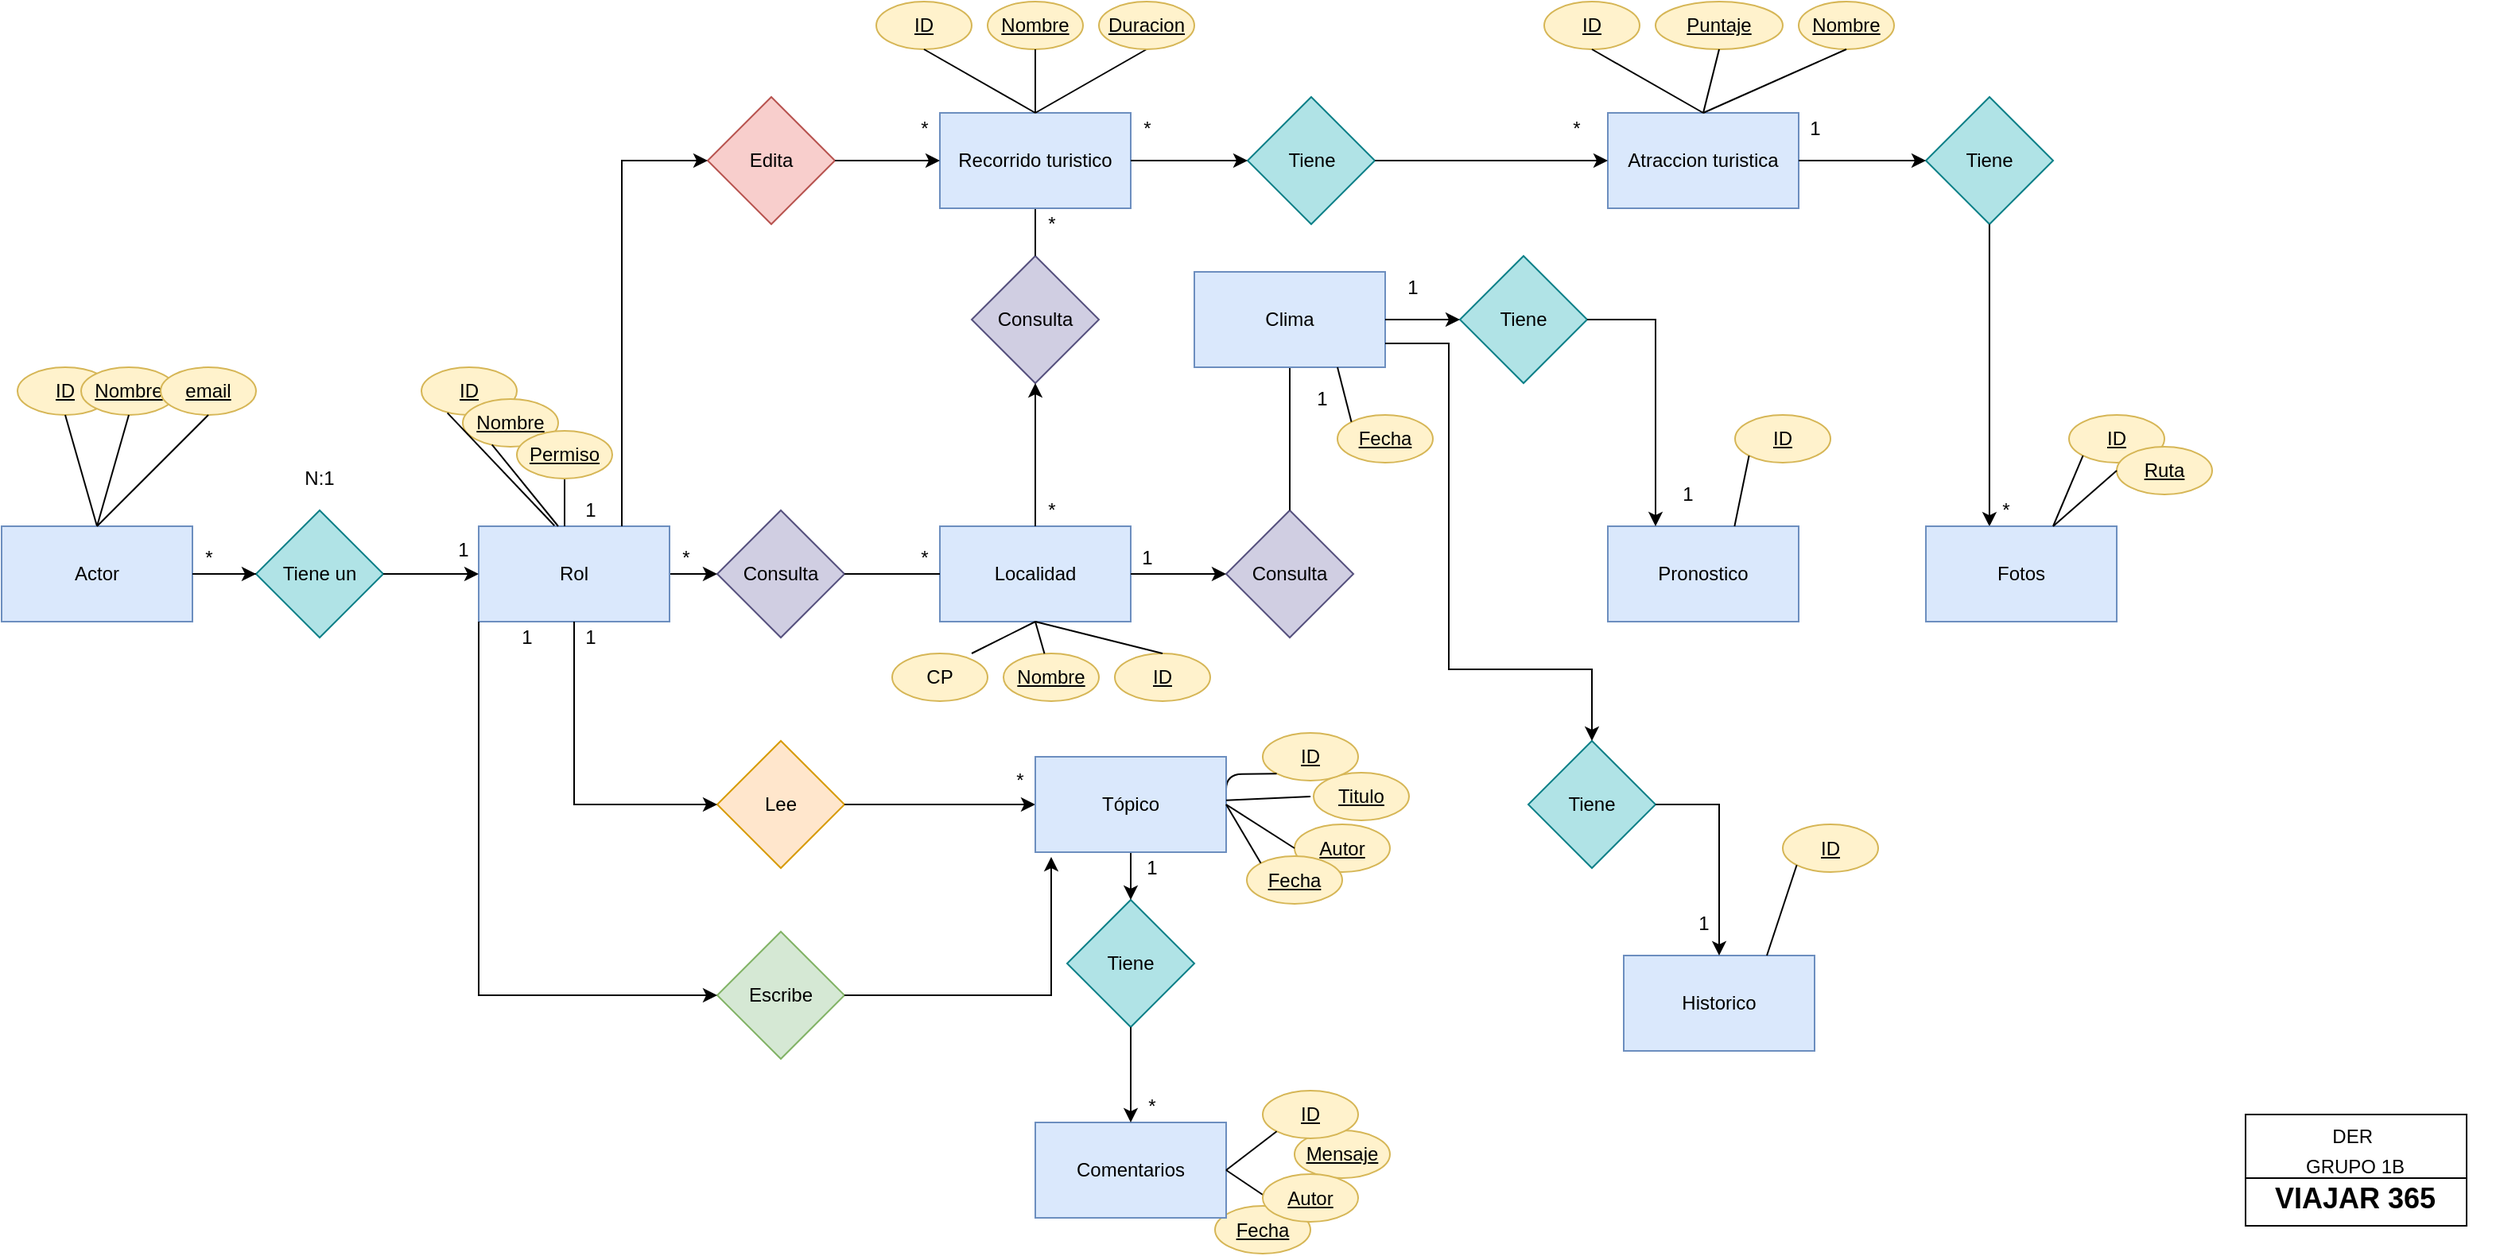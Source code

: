 <mxfile version="14.1.8" type="device"><diagram id="86EcQ5BP9vxSRsthsV8x" name="Page-1"><mxGraphModel dx="1662" dy="822" grid="1" gridSize="10" guides="1" tooltips="1" connect="1" arrows="1" fold="1" page="1" pageScale="1" pageWidth="827" pageHeight="1169" math="0" shadow="0"><root><mxCell id="0"/><mxCell id="1" parent="0"/><mxCell id="mu56oPrA9GOBE_GaLdoB-29" value="CP" style="ellipse;whiteSpace=wrap;html=1;fillColor=#fff2cc;strokeColor=#d6b656;" parent="1" vertex="1"><mxGeometry x="590" y="470" width="60" height="30" as="geometry"/></mxCell><mxCell id="CW9kjy_8tyR05ECF4ScM-4" value="Localidad" style="rounded=0;whiteSpace=wrap;html=1;fillColor=#dae8fc;strokeColor=#6c8ebf;" parent="1" vertex="1"><mxGeometry x="620" y="390" width="120" height="60" as="geometry"/></mxCell><mxCell id="3Yz3_kqwqckPV9ul7JrI-4" value="Consulta" style="rhombus;whiteSpace=wrap;html=1;fillColor=#d0cee2;strokeColor=#56517e;" parent="1" vertex="1"><mxGeometry x="480" y="380" width="80" height="80" as="geometry"/></mxCell><mxCell id="3Yz3_kqwqckPV9ul7JrI-11" value="Consulta" style="rhombus;whiteSpace=wrap;html=1;fillColor=#d0cee2;strokeColor=#56517e;" parent="1" vertex="1"><mxGeometry x="640" y="220" width="80" height="80" as="geometry"/></mxCell><mxCell id="3Yz3_kqwqckPV9ul7JrI-62" style="edgeStyle=orthogonalEdgeStyle;rounded=0;orthogonalLoop=1;jettySize=auto;html=1;exitX=0.5;exitY=0;exitDx=0;exitDy=0;entryX=0.5;entryY=1;entryDx=0;entryDy=0;" parent="1" source="CW9kjy_8tyR05ECF4ScM-4" target="3Yz3_kqwqckPV9ul7JrI-11" edge="1"><mxGeometry x="30" y="120" as="geometry"/></mxCell><mxCell id="3Yz3_kqwqckPV9ul7JrI-12" value="Consulta" style="rhombus;whiteSpace=wrap;html=1;fillColor=#d0cee2;strokeColor=#56517e;" parent="1" vertex="1"><mxGeometry x="800" y="380" width="80" height="80" as="geometry"/></mxCell><mxCell id="3Yz3_kqwqckPV9ul7JrI-18" value="" style="endArrow=none;html=1;entryX=0.5;entryY=1;entryDx=0;entryDy=0;exitX=0.5;exitY=0;exitDx=0;exitDy=0;" parent="1" source="3Yz3_kqwqckPV9ul7JrI-11" target="Ur3DEaM6I8VgG-aV_CgL-1" edge="1"><mxGeometry x="30" y="120" width="50" height="50" as="geometry"><mxPoint x="550" y="250" as="sourcePoint"/><mxPoint x="600" y="200" as="targetPoint"/></mxGeometry></mxCell><mxCell id="3Yz3_kqwqckPV9ul7JrI-19" value="" style="endArrow=none;html=1;entryX=0.5;entryY=1;entryDx=0;entryDy=0;exitX=0.5;exitY=0;exitDx=0;exitDy=0;" parent="1" source="3Yz3_kqwqckPV9ul7JrI-12" target="CW9kjy_8tyR05ECF4ScM-2" edge="1"><mxGeometry x="30" y="120" width="50" height="50" as="geometry"><mxPoint x="790" y="270" as="sourcePoint"/><mxPoint x="840" y="220" as="targetPoint"/></mxGeometry></mxCell><mxCell id="3Yz3_kqwqckPV9ul7JrI-61" style="edgeStyle=orthogonalEdgeStyle;rounded=0;orthogonalLoop=1;jettySize=auto;html=1;exitX=1;exitY=0.5;exitDx=0;exitDy=0;entryX=0;entryY=0.5;entryDx=0;entryDy=0;" parent="1" source="CW9kjy_8tyR05ECF4ScM-4" target="3Yz3_kqwqckPV9ul7JrI-12" edge="1"><mxGeometry x="30" y="120" as="geometry"/></mxCell><mxCell id="3Yz3_kqwqckPV9ul7JrI-22" value="" style="endArrow=none;html=1;entryX=0;entryY=0.5;entryDx=0;entryDy=0;exitX=1;exitY=0.5;exitDx=0;exitDy=0;" parent="1" source="3Yz3_kqwqckPV9ul7JrI-4" target="CW9kjy_8tyR05ECF4ScM-4" edge="1"><mxGeometry x="30" y="120" width="50" height="50" as="geometry"><mxPoint x="580" y="370" as="sourcePoint"/><mxPoint x="630" y="320" as="targetPoint"/></mxGeometry></mxCell><mxCell id="3Yz3_kqwqckPV9ul7JrI-34" style="edgeStyle=orthogonalEdgeStyle;rounded=0;orthogonalLoop=1;jettySize=auto;html=1;entryX=0;entryY=0.5;entryDx=0;entryDy=0;" parent="1" source="3Yz3_kqwqckPV9ul7JrI-30" target="3Yz3_kqwqckPV9ul7JrI-4" edge="1"><mxGeometry x="30" y="120" as="geometry"/></mxCell><mxCell id="3Yz3_kqwqckPV9ul7JrI-36" value="Lee" style="rhombus;whiteSpace=wrap;html=1;fillColor=#ffe6cc;strokeColor=#d79b00;" parent="1" vertex="1"><mxGeometry x="480" y="525" width="80" height="80" as="geometry"/></mxCell><mxCell id="3Yz3_kqwqckPV9ul7JrI-39" value="Escribe" style="rhombus;whiteSpace=wrap;html=1;fillColor=#d5e8d4;strokeColor=#82b366;" parent="1" vertex="1"><mxGeometry x="480" y="645" width="80" height="80" as="geometry"/></mxCell><mxCell id="3Yz3_kqwqckPV9ul7JrI-43" value="Tiene" style="rhombus;whiteSpace=wrap;html=1;fillColor=#b0e3e6;strokeColor=#0e8088;" parent="1" vertex="1"><mxGeometry x="813.5" y="120" width="80" height="80" as="geometry"/></mxCell><mxCell id="3Yz3_kqwqckPV9ul7JrI-47" value="Tiene" style="rhombus;whiteSpace=wrap;html=1;fillColor=#b0e3e6;strokeColor=#0e8088;" parent="1" vertex="1"><mxGeometry x="947" y="220" width="80" height="80" as="geometry"/></mxCell><mxCell id="3Yz3_kqwqckPV9ul7JrI-59" value="&lt;u&gt;ID&lt;/u&gt;" style="ellipse;whiteSpace=wrap;html=1;fillColor=#fff2cc;strokeColor=#d6b656;" parent="1" vertex="1"><mxGeometry x="40" y="290" width="60" height="30" as="geometry"/></mxCell><mxCell id="3Yz3_kqwqckPV9ul7JrI-69" value="*" style="text;html=1;align=center;verticalAlign=middle;resizable=0;points=[];autosize=1;" parent="1" vertex="1"><mxGeometry x="600" y="400" width="20" height="20" as="geometry"/></mxCell><mxCell id="3Yz3_kqwqckPV9ul7JrI-79" value="1" style="text;html=1;align=center;verticalAlign=middle;resizable=0;points=[];autosize=1;" parent="1" vertex="1"><mxGeometry x="740" y="400" width="20" height="20" as="geometry"/></mxCell><mxCell id="3Yz3_kqwqckPV9ul7JrI-83" value="*" style="text;html=1;align=center;verticalAlign=middle;resizable=0;points=[];autosize=1;" parent="1" vertex="1"><mxGeometry x="680" y="370" width="20" height="20" as="geometry"/></mxCell><mxCell id="4lgMsZDVUdZ11g3GKiUv-1" value="Edita" style="rhombus;whiteSpace=wrap;html=1;fillColor=#f8cecc;strokeColor=#b85450;" parent="1" vertex="1"><mxGeometry x="474" y="120" width="80" height="80" as="geometry"/></mxCell><mxCell id="4lgMsZDVUdZ11g3GKiUv-6" value="Tiene" style="rhombus;whiteSpace=wrap;html=1;fillColor=#b0e3e6;strokeColor=#0e8088;" parent="1" vertex="1"><mxGeometry x="1240" y="120" width="80" height="80" as="geometry"/></mxCell><mxCell id="4lgMsZDVUdZ11g3GKiUv-9" style="edgeStyle=orthogonalEdgeStyle;rounded=0;orthogonalLoop=1;jettySize=auto;html=1;entryX=0.333;entryY=0.002;entryDx=0;entryDy=0;entryPerimeter=0;" parent="1" source="4lgMsZDVUdZ11g3GKiUv-6" target="4lgMsZDVUdZ11g3GKiUv-8" edge="1"><mxGeometry x="1410" y="250" as="geometry"><Array as="points"/></mxGeometry></mxCell><mxCell id="4lgMsZDVUdZ11g3GKiUv-18" value="" style="endArrow=none;html=1;exitX=0.5;exitY=0;exitDx=0;exitDy=0;entryX=0.5;entryY=1;entryDx=0;entryDy=0;" parent="1" source="CW9kjy_8tyR05ECF4ScM-3" target="3Yz3_kqwqckPV9ul7JrI-59" edge="1"><mxGeometry x="30" y="120" width="50" height="50" as="geometry"><mxPoint x="640" y="520" as="sourcePoint"/><mxPoint x="130" y="340" as="targetPoint"/></mxGeometry></mxCell><mxCell id="4lgMsZDVUdZ11g3GKiUv-22" value="" style="group" parent="1" vertex="1" connectable="0"><mxGeometry x="1010" y="130" width="170" height="60" as="geometry"/></mxCell><mxCell id="3Yz3_kqwqckPV9ul7JrI-42" value="Atraccion turistica" style="whiteSpace=wrap;html=1;fillColor=#dae8fc;strokeColor=#6c8ebf;" parent="4lgMsZDVUdZ11g3GKiUv-22" vertex="1"><mxGeometry x="30" width="120" height="60" as="geometry"/></mxCell><mxCell id="3Yz3_kqwqckPV9ul7JrI-80" value="*" style="text;html=1;align=center;verticalAlign=middle;resizable=0;points=[];autosize=1;" parent="4lgMsZDVUdZ11g3GKiUv-22" vertex="1"><mxGeometry width="20" height="20" as="geometry"/></mxCell><mxCell id="4lgMsZDVUdZ11g3GKiUv-10" value="1" style="text;html=1;align=center;verticalAlign=middle;resizable=0;points=[];autosize=1;" parent="4lgMsZDVUdZ11g3GKiUv-22" vertex="1"><mxGeometry x="150" width="20" height="20" as="geometry"/></mxCell><mxCell id="3Yz3_kqwqckPV9ul7JrI-45" style="edgeStyle=orthogonalEdgeStyle;rounded=0;orthogonalLoop=1;jettySize=auto;html=1;exitX=1;exitY=0.5;exitDx=0;exitDy=0;" parent="1" source="3Yz3_kqwqckPV9ul7JrI-43" target="3Yz3_kqwqckPV9ul7JrI-42" edge="1"><mxGeometry x="30" y="120" as="geometry"/></mxCell><mxCell id="4lgMsZDVUdZ11g3GKiUv-7" style="edgeStyle=orthogonalEdgeStyle;rounded=0;orthogonalLoop=1;jettySize=auto;html=1;exitX=1;exitY=0.5;exitDx=0;exitDy=0;" parent="1" source="3Yz3_kqwqckPV9ul7JrI-42" target="4lgMsZDVUdZ11g3GKiUv-6" edge="1"><mxGeometry x="30" y="120" as="geometry"/></mxCell><mxCell id="4lgMsZDVUdZ11g3GKiUv-23" value="" style="group" parent="1" vertex="1" connectable="0"><mxGeometry x="1240" y="360" width="120" height="90" as="geometry"/></mxCell><mxCell id="4lgMsZDVUdZ11g3GKiUv-8" value="Fotos" style="whiteSpace=wrap;html=1;fillColor=#dae8fc;strokeColor=#6c8ebf;" parent="4lgMsZDVUdZ11g3GKiUv-23" vertex="1"><mxGeometry y="30" width="120" height="60" as="geometry"/></mxCell><mxCell id="4lgMsZDVUdZ11g3GKiUv-11" value="*" style="text;html=1;align=center;verticalAlign=middle;resizable=0;points=[];autosize=1;" parent="4lgMsZDVUdZ11g3GKiUv-23" vertex="1"><mxGeometry x="40" y="10" width="20" height="20" as="geometry"/></mxCell><mxCell id="4lgMsZDVUdZ11g3GKiUv-24" value="" style="group" parent="1" vertex="1" connectable="0"><mxGeometry x="1040" y="360" width="120" height="90" as="geometry"/></mxCell><mxCell id="3Yz3_kqwqckPV9ul7JrI-46" value="Pronostico" style="whiteSpace=wrap;html=1;fillColor=#dae8fc;strokeColor=#6c8ebf;" parent="4lgMsZDVUdZ11g3GKiUv-24" vertex="1"><mxGeometry y="30" width="120" height="60" as="geometry"/></mxCell><mxCell id="3Yz3_kqwqckPV9ul7JrI-84" value="1" style="text;html=1;align=center;verticalAlign=middle;resizable=0;points=[];autosize=1;" parent="4lgMsZDVUdZ11g3GKiUv-24" vertex="1"><mxGeometry x="40" width="20" height="20" as="geometry"/></mxCell><mxCell id="3Yz3_kqwqckPV9ul7JrI-49" style="edgeStyle=orthogonalEdgeStyle;rounded=0;orthogonalLoop=1;jettySize=auto;html=1;exitX=1;exitY=0.5;exitDx=0;exitDy=0;" parent="1" source="3Yz3_kqwqckPV9ul7JrI-47" target="3Yz3_kqwqckPV9ul7JrI-46" edge="1"><mxGeometry x="30" y="120" as="geometry"><Array as="points"><mxPoint x="1070" y="260"/></Array></mxGeometry></mxCell><mxCell id="4lgMsZDVUdZ11g3GKiUv-25" value="" style="group" parent="1" vertex="1" connectable="0"><mxGeometry x="780" y="230" width="147" height="90" as="geometry"/></mxCell><mxCell id="CW9kjy_8tyR05ECF4ScM-2" value="Clima&lt;br&gt;" style="rounded=0;whiteSpace=wrap;html=1;fillColor=#dae8fc;strokeColor=#6c8ebf;" parent="4lgMsZDVUdZ11g3GKiUv-25" vertex="1"><mxGeometry width="120" height="60" as="geometry"/></mxCell><mxCell id="3Yz3_kqwqckPV9ul7JrI-78" value="1" style="text;html=1;align=center;verticalAlign=middle;resizable=0;points=[];autosize=1;" parent="4lgMsZDVUdZ11g3GKiUv-25" vertex="1"><mxGeometry x="70" y="70" width="20" height="20" as="geometry"/></mxCell><mxCell id="3Yz3_kqwqckPV9ul7JrI-85" value="1" style="text;html=1;align=center;verticalAlign=middle;resizable=0;points=[];autosize=1;" parent="4lgMsZDVUdZ11g3GKiUv-25" vertex="1"><mxGeometry x="127" width="20" height="20" as="geometry"/></mxCell><mxCell id="3Yz3_kqwqckPV9ul7JrI-48" style="edgeStyle=orthogonalEdgeStyle;rounded=0;orthogonalLoop=1;jettySize=auto;html=1;entryX=0;entryY=0.5;entryDx=0;entryDy=0;" parent="1" source="CW9kjy_8tyR05ECF4ScM-2" target="3Yz3_kqwqckPV9ul7JrI-47" edge="1"><mxGeometry x="30" y="120" as="geometry"/></mxCell><mxCell id="4lgMsZDVUdZ11g3GKiUv-26" value="" style="group" parent="1" vertex="1" connectable="0"><mxGeometry x="600" y="130" width="160" height="80" as="geometry"/></mxCell><mxCell id="Ur3DEaM6I8VgG-aV_CgL-1" value="Recorrido turistico" style="whiteSpace=wrap;html=1;fillColor=#dae8fc;strokeColor=#6c8ebf;" parent="4lgMsZDVUdZ11g3GKiUv-26" vertex="1"><mxGeometry x="20" width="120" height="60" as="geometry"/></mxCell><mxCell id="3Yz3_kqwqckPV9ul7JrI-81" value="*" style="text;html=1;align=center;verticalAlign=middle;resizable=0;points=[];autosize=1;" parent="4lgMsZDVUdZ11g3GKiUv-26" vertex="1"><mxGeometry x="140" width="20" height="20" as="geometry"/></mxCell><mxCell id="3Yz3_kqwqckPV9ul7JrI-82" value="*" style="text;html=1;align=center;verticalAlign=middle;resizable=0;points=[];autosize=1;" parent="4lgMsZDVUdZ11g3GKiUv-26" vertex="1"><mxGeometry x="80" y="60" width="20" height="20" as="geometry"/></mxCell><mxCell id="4lgMsZDVUdZ11g3GKiUv-5" value="*" style="text;html=1;align=center;verticalAlign=middle;resizable=0;points=[];autosize=1;" parent="4lgMsZDVUdZ11g3GKiUv-26" vertex="1"><mxGeometry width="20" height="20" as="geometry"/></mxCell><mxCell id="3Yz3_kqwqckPV9ul7JrI-44" style="edgeStyle=orthogonalEdgeStyle;rounded=0;orthogonalLoop=1;jettySize=auto;html=1;exitX=1;exitY=0.5;exitDx=0;exitDy=0;entryX=0;entryY=0.5;entryDx=0;entryDy=0;" parent="1" source="Ur3DEaM6I8VgG-aV_CgL-1" target="3Yz3_kqwqckPV9ul7JrI-43" edge="1"><mxGeometry x="30" y="120" as="geometry"/></mxCell><mxCell id="4lgMsZDVUdZ11g3GKiUv-3" style="edgeStyle=orthogonalEdgeStyle;rounded=0;orthogonalLoop=1;jettySize=auto;html=1;exitX=1;exitY=0.5;exitDx=0;exitDy=0;entryX=0;entryY=0.5;entryDx=0;entryDy=0;" parent="1" source="4lgMsZDVUdZ11g3GKiUv-1" target="Ur3DEaM6I8VgG-aV_CgL-1" edge="1"><mxGeometry x="30" y="120" as="geometry"/></mxCell><mxCell id="3Yz3_kqwqckPV9ul7JrI-38" style="edgeStyle=orthogonalEdgeStyle;rounded=0;orthogonalLoop=1;jettySize=auto;html=1;exitX=1;exitY=0.5;exitDx=0;exitDy=0;entryX=0;entryY=0.5;entryDx=0;entryDy=0;" parent="1" source="3Yz3_kqwqckPV9ul7JrI-36" target="MVi90P_nsS6b1GFwKUVn-50" edge="1"><mxGeometry x="30" y="120" as="geometry"><mxPoint x="670" y="565" as="targetPoint"/></mxGeometry></mxCell><mxCell id="3Yz3_kqwqckPV9ul7JrI-41" style="edgeStyle=orthogonalEdgeStyle;rounded=0;orthogonalLoop=1;jettySize=auto;html=1;exitX=1;exitY=0.5;exitDx=0;exitDy=0;" parent="1" source="3Yz3_kqwqckPV9ul7JrI-39" edge="1"><mxGeometry x="30" y="120" as="geometry"><mxPoint x="560" y="800" as="sourcePoint"/><Array as="points"><mxPoint x="690" y="685"/></Array><mxPoint x="690" y="598" as="targetPoint"/></mxGeometry></mxCell><mxCell id="4lgMsZDVUdZ11g3GKiUv-28" value="" style="group" parent="1" vertex="1" connectable="0"><mxGeometry x="310" y="370" width="160" height="100" as="geometry"/></mxCell><mxCell id="3Yz3_kqwqckPV9ul7JrI-30" value="Rol" style="whiteSpace=wrap;html=1;fillColor=#dae8fc;strokeColor=#6c8ebf;" parent="4lgMsZDVUdZ11g3GKiUv-28" vertex="1"><mxGeometry x="20" y="20" width="120" height="60" as="geometry"/></mxCell><mxCell id="3Yz3_kqwqckPV9ul7JrI-67" value="1" style="text;html=1;align=center;verticalAlign=middle;resizable=0;points=[];autosize=1;" parent="4lgMsZDVUdZ11g3GKiUv-28" vertex="1"><mxGeometry y="25" width="20" height="20" as="geometry"/></mxCell><mxCell id="3Yz3_kqwqckPV9ul7JrI-68" value="*" style="text;html=1;align=center;verticalAlign=middle;resizable=0;points=[];autosize=1;" parent="4lgMsZDVUdZ11g3GKiUv-28" vertex="1"><mxGeometry x="140" y="30" width="20" height="20" as="geometry"/></mxCell><mxCell id="3Yz3_kqwqckPV9ul7JrI-70" value="1" style="text;html=1;align=center;verticalAlign=middle;resizable=0;points=[];autosize=1;" parent="4lgMsZDVUdZ11g3GKiUv-28" vertex="1"><mxGeometry x="80" y="80" width="20" height="20" as="geometry"/></mxCell><mxCell id="3Yz3_kqwqckPV9ul7JrI-71" value="1" style="text;html=1;align=center;verticalAlign=middle;resizable=0;points=[];autosize=1;" parent="4lgMsZDVUdZ11g3GKiUv-28" vertex="1"><mxGeometry x="40" y="80" width="20" height="20" as="geometry"/></mxCell><mxCell id="4lgMsZDVUdZ11g3GKiUv-4" value="1" style="text;html=1;align=center;verticalAlign=middle;resizable=0;points=[];autosize=1;" parent="4lgMsZDVUdZ11g3GKiUv-28" vertex="1"><mxGeometry x="80" width="20" height="20" as="geometry"/></mxCell><mxCell id="mu56oPrA9GOBE_GaLdoB-30" value="" style="endArrow=none;html=1;entryX=0.5;entryY=1;entryDx=0;entryDy=0;" parent="4lgMsZDVUdZ11g3GKiUv-28" target="mu56oPrA9GOBE_GaLdoB-21" edge="1"><mxGeometry width="50" height="50" relative="1" as="geometry"><mxPoint x="74" y="20" as="sourcePoint"/><mxPoint x="10" y="-20" as="targetPoint"/></mxGeometry></mxCell><mxCell id="4lgMsZDVUdZ11g3GKiUv-15" style="edgeStyle=orthogonalEdgeStyle;rounded=0;orthogonalLoop=1;jettySize=auto;html=1;exitX=0.5;exitY=1;exitDx=0;exitDy=0;entryX=0;entryY=0.5;entryDx=0;entryDy=0;" parent="1" source="3Yz3_kqwqckPV9ul7JrI-30" target="3Yz3_kqwqckPV9ul7JrI-36" edge="1"><mxGeometry x="30" y="120" as="geometry"/></mxCell><mxCell id="3Yz3_kqwqckPV9ul7JrI-40" style="edgeStyle=orthogonalEdgeStyle;rounded=0;orthogonalLoop=1;jettySize=auto;html=1;entryX=0;entryY=0.5;entryDx=0;entryDy=0;" parent="1" source="3Yz3_kqwqckPV9ul7JrI-30" target="3Yz3_kqwqckPV9ul7JrI-39" edge="1"><mxGeometry x="30" y="120" as="geometry"><Array as="points"><mxPoint x="330" y="685"/></Array></mxGeometry></mxCell><mxCell id="4lgMsZDVUdZ11g3GKiUv-2" style="edgeStyle=orthogonalEdgeStyle;rounded=0;orthogonalLoop=1;jettySize=auto;html=1;entryX=0;entryY=0.5;entryDx=0;entryDy=0;" parent="1" target="4lgMsZDVUdZ11g3GKiUv-1" edge="1"><mxGeometry x="30" y="120" as="geometry"><mxPoint x="420" y="390" as="sourcePoint"/><Array as="points"><mxPoint x="420" y="160"/></Array></mxGeometry></mxCell><mxCell id="4lgMsZDVUdZ11g3GKiUv-30" value="" style="group" parent="1" vertex="1" connectable="0"><mxGeometry x="30" y="390" width="140" height="60" as="geometry"/></mxCell><mxCell id="CW9kjy_8tyR05ECF4ScM-3" value="Actor" style="rounded=0;whiteSpace=wrap;html=1;fillColor=#dae8fc;strokeColor=#6c8ebf;" parent="4lgMsZDVUdZ11g3GKiUv-30" vertex="1"><mxGeometry width="120" height="60" as="geometry"/></mxCell><mxCell id="3Yz3_kqwqckPV9ul7JrI-66" value="*" style="text;html=1;align=center;verticalAlign=middle;resizable=0;points=[];autosize=1;" parent="4lgMsZDVUdZ11g3GKiUv-30" vertex="1"><mxGeometry x="120" y="10" width="20" height="20" as="geometry"/></mxCell><mxCell id="4lgMsZDVUdZ11g3GKiUv-31" value="" style="group" parent="1" vertex="1" connectable="0"><mxGeometry x="190" y="350" width="80" height="110" as="geometry"/></mxCell><mxCell id="3Yz3_kqwqckPV9ul7JrI-32" value="Tiene un" style="rhombus;whiteSpace=wrap;html=1;fillColor=#b0e3e6;strokeColor=#0e8088;" parent="4lgMsZDVUdZ11g3GKiUv-31" vertex="1"><mxGeometry y="30" width="80" height="80" as="geometry"/></mxCell><mxCell id="3Yz3_kqwqckPV9ul7JrI-65" value="N:1" style="text;html=1;strokeColor=none;fillColor=none;align=center;verticalAlign=middle;whiteSpace=wrap;rounded=0;" parent="4lgMsZDVUdZ11g3GKiUv-31" vertex="1"><mxGeometry x="20" width="40" height="20" as="geometry"/></mxCell><mxCell id="3Yz3_kqwqckPV9ul7JrI-33" style="edgeStyle=orthogonalEdgeStyle;rounded=0;orthogonalLoop=1;jettySize=auto;html=1;entryX=0;entryY=0.5;entryDx=0;entryDy=0;" parent="1" source="3Yz3_kqwqckPV9ul7JrI-32" target="3Yz3_kqwqckPV9ul7JrI-30" edge="1"><mxGeometry x="30" y="120" as="geometry"/></mxCell><mxCell id="4lgMsZDVUdZ11g3GKiUv-29" value="" style="edgeStyle=none;rounded=0;orthogonalLoop=1;jettySize=auto;html=1;" parent="1" source="CW9kjy_8tyR05ECF4ScM-3" target="3Yz3_kqwqckPV9ul7JrI-32" edge="1"><mxGeometry x="30" y="120" as="geometry"/></mxCell><mxCell id="3Yz3_kqwqckPV9ul7JrI-21" value="" style="endArrow=none;html=1;exitX=0;exitY=0.5;exitDx=0;exitDy=0;entryX=1;entryY=0.5;entryDx=0;entryDy=0;edgeStyle=orthogonalEdgeStyle;" parent="1" source="3Yz3_kqwqckPV9ul7JrI-32" target="CW9kjy_8tyR05ECF4ScM-3" edge="1"><mxGeometry x="30" y="120" width="50" height="50" as="geometry"><mxPoint x="570" y="360" as="sourcePoint"/><mxPoint x="620" y="310" as="targetPoint"/></mxGeometry></mxCell><mxCell id="4lgMsZDVUdZ11g3GKiUv-42" value="" style="group" parent="1" vertex="1" connectable="0"><mxGeometry x="1420" y="750" width="180" height="90" as="geometry"/></mxCell><mxCell id="4lgMsZDVUdZ11g3GKiUv-37" value="DER&amp;nbsp;&lt;br&gt;GRUPO 1B&lt;b style=&quot;font-size: 18px&quot;&gt;&lt;br&gt;VIAJAR 365&lt;/b&gt;" style="text;html=1;strokeColor=none;fillColor=none;align=center;verticalAlign=middle;whiteSpace=wrap;rounded=0;" parent="4lgMsZDVUdZ11g3GKiUv-42" vertex="1"><mxGeometry width="180" height="90" as="geometry"/></mxCell><mxCell id="4lgMsZDVUdZ11g3GKiUv-41" value="" style="rounded=0;whiteSpace=wrap;html=1;fillColor=none;" parent="4lgMsZDVUdZ11g3GKiUv-42" vertex="1"><mxGeometry x="21" y="10" width="139" height="40" as="geometry"/></mxCell><object label="" id="4lgMsZDVUdZ11g3GKiUv-40"><mxCell style="rounded=0;whiteSpace=wrap;html=1;fillColor=none;" parent="4lgMsZDVUdZ11g3GKiUv-42" vertex="1"><mxGeometry x="21" y="50" width="139" height="30" as="geometry"/></mxCell></object><mxCell id="mu56oPrA9GOBE_GaLdoB-1" value="&lt;u&gt;ID&lt;/u&gt;" style="ellipse;whiteSpace=wrap;html=1;fillColor=#fff2cc;strokeColor=#d6b656;" parent="1" vertex="1"><mxGeometry x="294" y="290" width="60" height="30" as="geometry"/></mxCell><mxCell id="mu56oPrA9GOBE_GaLdoB-2" value="&lt;u&gt;ID&lt;/u&gt;" style="ellipse;whiteSpace=wrap;html=1;fillColor=#fff2cc;strokeColor=#d6b656;" parent="1" vertex="1"><mxGeometry x="1000" y="60" width="60" height="30" as="geometry"/></mxCell><mxCell id="mu56oPrA9GOBE_GaLdoB-3" value="&lt;u&gt;ID&lt;/u&gt;" style="ellipse;whiteSpace=wrap;html=1;fillColor=#fff2cc;strokeColor=#d6b656;" parent="1" vertex="1"><mxGeometry x="580" y="60" width="60" height="30" as="geometry"/></mxCell><mxCell id="mu56oPrA9GOBE_GaLdoB-5" value="&lt;u&gt;ID&lt;/u&gt;" style="ellipse;whiteSpace=wrap;html=1;fillColor=#fff2cc;strokeColor=#d6b656;" parent="1" vertex="1"><mxGeometry x="1120" y="320" width="60" height="30" as="geometry"/></mxCell><mxCell id="mu56oPrA9GOBE_GaLdoB-6" value="&lt;u&gt;ID&lt;/u&gt;" style="ellipse;whiteSpace=wrap;html=1;fillColor=#fff2cc;strokeColor=#d6b656;" parent="1" vertex="1"><mxGeometry x="1330" y="320" width="60" height="30" as="geometry"/></mxCell><mxCell id="mu56oPrA9GOBE_GaLdoB-7" value="&lt;u&gt;ID&lt;/u&gt;" style="ellipse;whiteSpace=wrap;html=1;fillColor=#fff2cc;strokeColor=#d6b656;" parent="1" vertex="1"><mxGeometry x="730" y="470" width="60" height="30" as="geometry"/></mxCell><mxCell id="mu56oPrA9GOBE_GaLdoB-10" value="&lt;u&gt;Nombre&lt;/u&gt;" style="ellipse;whiteSpace=wrap;html=1;fillColor=#fff2cc;strokeColor=#d6b656;" parent="1" vertex="1"><mxGeometry x="80" y="290" width="60" height="30" as="geometry"/></mxCell><mxCell id="mu56oPrA9GOBE_GaLdoB-12" value="&lt;u&gt;email&lt;br&gt;&lt;/u&gt;" style="ellipse;whiteSpace=wrap;html=1;fillColor=#fff2cc;strokeColor=#d6b656;" parent="1" vertex="1"><mxGeometry x="130" y="290" width="60" height="30" as="geometry"/></mxCell><mxCell id="mu56oPrA9GOBE_GaLdoB-13" value="&lt;u&gt;Nombre&lt;/u&gt;" style="ellipse;whiteSpace=wrap;html=1;fillColor=#fff2cc;strokeColor=#d6b656;" parent="1" vertex="1"><mxGeometry x="320" y="310" width="60" height="30" as="geometry"/></mxCell><mxCell id="mu56oPrA9GOBE_GaLdoB-17" value="" style="endArrow=none;html=1;entryX=0.5;entryY=1;entryDx=0;entryDy=0;" parent="1" target="mu56oPrA9GOBE_GaLdoB-10" edge="1"><mxGeometry width="50" height="50" relative="1" as="geometry"><mxPoint x="90" y="390" as="sourcePoint"/><mxPoint x="170" y="330" as="targetPoint"/></mxGeometry></mxCell><mxCell id="mu56oPrA9GOBE_GaLdoB-18" value="" style="endArrow=none;html=1;entryX=0.5;entryY=1;entryDx=0;entryDy=0;exitX=0.5;exitY=0;exitDx=0;exitDy=0;" parent="1" source="CW9kjy_8tyR05ECF4ScM-3" target="mu56oPrA9GOBE_GaLdoB-12" edge="1"><mxGeometry width="50" height="50" relative="1" as="geometry"><mxPoint x="160" y="370" as="sourcePoint"/><mxPoint x="210" y="320" as="targetPoint"/></mxGeometry></mxCell><mxCell id="mu56oPrA9GOBE_GaLdoB-19" value="&lt;u&gt;Nombre&lt;/u&gt;" style="ellipse;whiteSpace=wrap;html=1;fillColor=#fff2cc;strokeColor=#d6b656;" parent="1" vertex="1"><mxGeometry x="660" y="470" width="60" height="30" as="geometry"/></mxCell><mxCell id="mu56oPrA9GOBE_GaLdoB-20" style="edgeStyle=none;rounded=0;orthogonalLoop=1;jettySize=auto;html=1;exitX=1;exitY=0;exitDx=0;exitDy=0;" parent="1" source="mu56oPrA9GOBE_GaLdoB-7" target="mu56oPrA9GOBE_GaLdoB-7" edge="1"><mxGeometry relative="1" as="geometry"/></mxCell><mxCell id="mu56oPrA9GOBE_GaLdoB-21" value="&lt;u&gt;Permiso&lt;/u&gt;" style="ellipse;whiteSpace=wrap;html=1;fillColor=#fff2cc;strokeColor=#d6b656;" parent="1" vertex="1"><mxGeometry x="354" y="330" width="60" height="30" as="geometry"/></mxCell><mxCell id="mu56oPrA9GOBE_GaLdoB-31" value="" style="endArrow=none;html=1;entryX=0.272;entryY=0.956;entryDx=0;entryDy=0;entryPerimeter=0;exitX=0.397;exitY=-0.006;exitDx=0;exitDy=0;exitPerimeter=0;" parent="1" source="3Yz3_kqwqckPV9ul7JrI-30" target="mu56oPrA9GOBE_GaLdoB-1" edge="1"><mxGeometry width="50" height="50" relative="1" as="geometry"><mxPoint x="270" y="575" as="sourcePoint"/><mxPoint x="320" y="525" as="targetPoint"/></mxGeometry></mxCell><mxCell id="mu56oPrA9GOBE_GaLdoB-32" value="" style="endArrow=none;html=1;entryX=0.306;entryY=0.957;entryDx=0;entryDy=0;entryPerimeter=0;" parent="1" target="mu56oPrA9GOBE_GaLdoB-13" edge="1"><mxGeometry width="50" height="50" relative="1" as="geometry"><mxPoint x="380" y="390" as="sourcePoint"/><mxPoint x="300" y="485" as="targetPoint"/></mxGeometry></mxCell><mxCell id="mu56oPrA9GOBE_GaLdoB-33" value="" style="endArrow=none;html=1;entryX=0.5;entryY=1;entryDx=0;entryDy=0;" parent="1" target="CW9kjy_8tyR05ECF4ScM-4" edge="1"><mxGeometry width="50" height="50" relative="1" as="geometry"><mxPoint x="640" y="470" as="sourcePoint"/><mxPoint x="620" y="450" as="targetPoint"/></mxGeometry></mxCell><mxCell id="mu56oPrA9GOBE_GaLdoB-34" value="" style="endArrow=none;html=1;entryX=0.5;entryY=1;entryDx=0;entryDy=0;" parent="1" source="mu56oPrA9GOBE_GaLdoB-19" target="CW9kjy_8tyR05ECF4ScM-4" edge="1"><mxGeometry width="50" height="50" relative="1" as="geometry"><mxPoint x="550" y="530" as="sourcePoint"/><mxPoint x="600" y="480" as="targetPoint"/></mxGeometry></mxCell><mxCell id="mu56oPrA9GOBE_GaLdoB-35" value="" style="endArrow=none;html=1;entryX=0.5;entryY=1;entryDx=0;entryDy=0;exitX=0.5;exitY=0;exitDx=0;exitDy=0;" parent="1" source="mu56oPrA9GOBE_GaLdoB-7" target="CW9kjy_8tyR05ECF4ScM-4" edge="1"><mxGeometry width="50" height="50" relative="1" as="geometry"><mxPoint x="770" y="510" as="sourcePoint"/><mxPoint x="820" y="460" as="targetPoint"/></mxGeometry></mxCell><mxCell id="mu56oPrA9GOBE_GaLdoB-49" value="" style="endArrow=none;html=1;entryX=0.5;entryY=1;entryDx=0;entryDy=0;exitX=0.5;exitY=0;exitDx=0;exitDy=0;" parent="1" source="Ur3DEaM6I8VgG-aV_CgL-1" target="mu56oPrA9GOBE_GaLdoB-3" edge="1"><mxGeometry width="50" height="50" relative="1" as="geometry"><mxPoint x="700" y="110" as="sourcePoint"/><mxPoint x="750" y="60" as="targetPoint"/></mxGeometry></mxCell><mxCell id="mu56oPrA9GOBE_GaLdoB-50" value="" style="endArrow=none;html=1;entryX=0.5;entryY=1;entryDx=0;entryDy=0;" parent="1" target="mu56oPrA9GOBE_GaLdoB-2" edge="1"><mxGeometry width="50" height="50" relative="1" as="geometry"><mxPoint x="1100" y="130" as="sourcePoint"/><mxPoint x="1200" y="30" as="targetPoint"/></mxGeometry></mxCell><mxCell id="mu56oPrA9GOBE_GaLdoB-51" value="" style="endArrow=none;html=1;entryX=0;entryY=1;entryDx=0;entryDy=0;exitX=0.664;exitY=0;exitDx=0;exitDy=0;exitPerimeter=0;" parent="1" source="3Yz3_kqwqckPV9ul7JrI-46" target="mu56oPrA9GOBE_GaLdoB-5" edge="1"><mxGeometry width="50" height="50" relative="1" as="geometry"><mxPoint x="960" y="460" as="sourcePoint"/><mxPoint x="1010" y="410" as="targetPoint"/></mxGeometry></mxCell><mxCell id="mu56oPrA9GOBE_GaLdoB-53" value="" style="endArrow=none;html=1;entryX=0;entryY=1;entryDx=0;entryDy=0;" parent="1" target="mu56oPrA9GOBE_GaLdoB-6" edge="1"><mxGeometry width="50" height="50" relative="1" as="geometry"><mxPoint x="1320" y="390" as="sourcePoint"/><mxPoint x="1500" y="390" as="targetPoint"/></mxGeometry></mxCell><mxCell id="mu56oPrA9GOBE_GaLdoB-56" value="&lt;u&gt;Puntaje&lt;/u&gt;" style="ellipse;whiteSpace=wrap;html=1;fillColor=#fff2cc;strokeColor=#d6b656;" parent="1" vertex="1"><mxGeometry x="1070" y="60" width="80" height="30" as="geometry"/></mxCell><mxCell id="mu56oPrA9GOBE_GaLdoB-57" value="" style="endArrow=none;html=1;entryX=0.5;entryY=1;entryDx=0;entryDy=0;exitX=0.5;exitY=0;exitDx=0;exitDy=0;" parent="1" source="Ur3DEaM6I8VgG-aV_CgL-1" target="mu56oPrA9GOBE_GaLdoB-55" edge="1"><mxGeometry width="50" height="50" relative="1" as="geometry"><mxPoint x="910" y="190" as="sourcePoint"/><mxPoint x="960" y="140" as="targetPoint"/></mxGeometry></mxCell><mxCell id="mu56oPrA9GOBE_GaLdoB-58" value="" style="endArrow=none;html=1;entryX=0.5;entryY=1;entryDx=0;entryDy=0;exitX=0.5;exitY=0;exitDx=0;exitDy=0;" parent="1" source="3Yz3_kqwqckPV9ul7JrI-42" target="mu56oPrA9GOBE_GaLdoB-56" edge="1"><mxGeometry width="50" height="50" relative="1" as="geometry"><mxPoint x="910" y="190" as="sourcePoint"/><mxPoint x="960" y="140" as="targetPoint"/></mxGeometry></mxCell><mxCell id="mu56oPrA9GOBE_GaLdoB-59" value="&lt;u&gt;Nombre&lt;/u&gt;" style="ellipse;whiteSpace=wrap;html=1;fillColor=#fff2cc;strokeColor=#d6b656;" parent="1" vertex="1"><mxGeometry x="650" y="60" width="60" height="30" as="geometry"/></mxCell><mxCell id="mu56oPrA9GOBE_GaLdoB-55" value="&lt;u&gt;Duracion&lt;/u&gt;" style="ellipse;whiteSpace=wrap;html=1;fillColor=#fff2cc;strokeColor=#d6b656;" parent="1" vertex="1"><mxGeometry x="720" y="60" width="60" height="30" as="geometry"/></mxCell><mxCell id="mu56oPrA9GOBE_GaLdoB-60" value="" style="endArrow=none;html=1;entryX=0.5;entryY=1;entryDx=0;entryDy=0;exitX=0.5;exitY=0;exitDx=0;exitDy=0;" parent="1" source="Ur3DEaM6I8VgG-aV_CgL-1" target="mu56oPrA9GOBE_GaLdoB-59" edge="1"><mxGeometry width="50" height="50" relative="1" as="geometry"><mxPoint x="660" y="150" as="sourcePoint"/><mxPoint x="710" y="100" as="targetPoint"/></mxGeometry></mxCell><mxCell id="mu56oPrA9GOBE_GaLdoB-61" value="&lt;u&gt;Nombre&lt;/u&gt;" style="ellipse;whiteSpace=wrap;html=1;fillColor=#fff2cc;strokeColor=#d6b656;" parent="1" vertex="1"><mxGeometry x="1160" y="60" width="60" height="30" as="geometry"/></mxCell><mxCell id="mu56oPrA9GOBE_GaLdoB-62" value="" style="endArrow=none;html=1;entryX=0.5;entryY=1;entryDx=0;entryDy=0;exitX=0.5;exitY=0;exitDx=0;exitDy=0;" parent="1" source="3Yz3_kqwqckPV9ul7JrI-42" target="mu56oPrA9GOBE_GaLdoB-61" edge="1"><mxGeometry width="50" height="50" relative="1" as="geometry"><mxPoint x="1230" y="100" as="sourcePoint"/><mxPoint x="1280" y="50" as="targetPoint"/></mxGeometry></mxCell><mxCell id="mu56oPrA9GOBE_GaLdoB-63" value="&lt;u&gt;Fecha&lt;/u&gt;" style="ellipse;whiteSpace=wrap;html=1;fillColor=#fff2cc;strokeColor=#d6b656;" parent="1" vertex="1"><mxGeometry x="870" y="320" width="60" height="30" as="geometry"/></mxCell><mxCell id="mu56oPrA9GOBE_GaLdoB-64" value="" style="endArrow=none;html=1;entryX=0.75;entryY=1;entryDx=0;entryDy=0;exitX=0;exitY=0;exitDx=0;exitDy=0;" parent="1" source="mu56oPrA9GOBE_GaLdoB-63" target="CW9kjy_8tyR05ECF4ScM-2" edge="1"><mxGeometry width="50" height="50" relative="1" as="geometry"><mxPoint x="900" y="410" as="sourcePoint"/><mxPoint x="950" y="360" as="targetPoint"/></mxGeometry></mxCell><mxCell id="mu56oPrA9GOBE_GaLdoB-65" value="&lt;u&gt;Ruta&lt;/u&gt;" style="ellipse;whiteSpace=wrap;html=1;fillColor=#fff2cc;strokeColor=#d6b656;" parent="1" vertex="1"><mxGeometry x="1360" y="340" width="60" height="30" as="geometry"/></mxCell><mxCell id="mu56oPrA9GOBE_GaLdoB-66" value="" style="endArrow=none;html=1;entryX=0;entryY=0.5;entryDx=0;entryDy=0;exitX=0.667;exitY=0;exitDx=0;exitDy=0;exitPerimeter=0;" parent="1" source="4lgMsZDVUdZ11g3GKiUv-8" target="mu56oPrA9GOBE_GaLdoB-65" edge="1"><mxGeometry width="50" height="50" relative="1" as="geometry"><mxPoint x="1410" y="440" as="sourcePoint"/><mxPoint x="1460" y="390" as="targetPoint"/></mxGeometry></mxCell><mxCell id="MVi90P_nsS6b1GFwKUVn-29" value="&lt;u&gt;Titulo&lt;/u&gt;" style="ellipse;whiteSpace=wrap;html=1;fillColor=#fff2cc;strokeColor=#d6b656;" parent="1" vertex="1"><mxGeometry x="855" y="545" width="60" height="30" as="geometry"/></mxCell><mxCell id="MVi90P_nsS6b1GFwKUVn-30" value="&lt;u&gt;Mensaje&lt;br&gt;&lt;/u&gt;" style="ellipse;whiteSpace=wrap;html=1;fillColor=#fff2cc;strokeColor=#d6b656;" parent="1" vertex="1"><mxGeometry x="843" y="770" width="60" height="30" as="geometry"/></mxCell><mxCell id="MVi90P_nsS6b1GFwKUVn-31" value="&lt;u&gt;Autor&lt;/u&gt;" style="ellipse;whiteSpace=wrap;html=1;fillColor=#fff2cc;strokeColor=#d6b656;" parent="1" vertex="1"><mxGeometry x="843" y="577.5" width="60" height="30" as="geometry"/></mxCell><mxCell id="MVi90P_nsS6b1GFwKUVn-32" value="&lt;u&gt;Fecha&lt;/u&gt;" style="ellipse;whiteSpace=wrap;html=1;fillColor=#fff2cc;strokeColor=#d6b656;" parent="1" vertex="1"><mxGeometry x="793" y="817.5" width="60" height="30" as="geometry"/></mxCell><mxCell id="MVi90P_nsS6b1GFwKUVn-33" value="" style="group" parent="1" vertex="1" connectable="0"><mxGeometry x="680" y="520" width="203" height="307.5" as="geometry"/></mxCell><mxCell id="MVi90P_nsS6b1GFwKUVn-34" value="Tiene" style="rhombus;whiteSpace=wrap;html=1;fillColor=#b0e3e6;strokeColor=#0e8088;" parent="MVi90P_nsS6b1GFwKUVn-33" vertex="1"><mxGeometry x="20" y="105" width="80" height="80" as="geometry"/></mxCell><mxCell id="MVi90P_nsS6b1GFwKUVn-35" style="edgeStyle=orthogonalEdgeStyle;rounded=0;orthogonalLoop=1;jettySize=auto;html=1;entryX=0.5;entryY=0;entryDx=0;entryDy=0;" parent="MVi90P_nsS6b1GFwKUVn-33" source="MVi90P_nsS6b1GFwKUVn-50" target="MVi90P_nsS6b1GFwKUVn-34" edge="1"><mxGeometry x="-897" y="-405" as="geometry"/></mxCell><mxCell id="MVi90P_nsS6b1GFwKUVn-36" value="" style="group" parent="MVi90P_nsS6b1GFwKUVn-33" vertex="1" connectable="0"><mxGeometry y="225" width="120" height="80" as="geometry"/></mxCell><mxCell id="MVi90P_nsS6b1GFwKUVn-37" value="Comentarios" style="whiteSpace=wrap;html=1;fillColor=#dae8fc;strokeColor=#6c8ebf;" parent="MVi90P_nsS6b1GFwKUVn-36" vertex="1"><mxGeometry y="20" width="120" height="60" as="geometry"/></mxCell><mxCell id="MVi90P_nsS6b1GFwKUVn-38" value="" style="edgeStyle=none;rounded=0;orthogonalLoop=1;jettySize=auto;html=1;" parent="MVi90P_nsS6b1GFwKUVn-36" source="MVi90P_nsS6b1GFwKUVn-39" target="MVi90P_nsS6b1GFwKUVn-37" edge="1"><mxGeometry relative="1" as="geometry"/></mxCell><mxCell id="MVi90P_nsS6b1GFwKUVn-39" value="*" style="text;html=1;align=center;verticalAlign=middle;resizable=0;points=[];autosize=1;" parent="MVi90P_nsS6b1GFwKUVn-36" vertex="1"><mxGeometry x="63" width="20" height="20" as="geometry"/></mxCell><mxCell id="MVi90P_nsS6b1GFwKUVn-40" style="edgeStyle=orthogonalEdgeStyle;rounded=0;orthogonalLoop=1;jettySize=auto;html=1;exitX=0.5;exitY=1;exitDx=0;exitDy=0;" parent="MVi90P_nsS6b1GFwKUVn-33" source="MVi90P_nsS6b1GFwKUVn-34" target="MVi90P_nsS6b1GFwKUVn-37" edge="1"><mxGeometry x="-897" y="-405" as="geometry"/></mxCell><mxCell id="MVi90P_nsS6b1GFwKUVn-41" value="&lt;u&gt;ID&lt;/u&gt;" style="ellipse;whiteSpace=wrap;html=1;fillColor=#fff2cc;strokeColor=#d6b656;" parent="MVi90P_nsS6b1GFwKUVn-33" vertex="1"><mxGeometry x="143" width="60" height="30" as="geometry"/></mxCell><mxCell id="MVi90P_nsS6b1GFwKUVn-42" value="&lt;u&gt;ID&lt;/u&gt;" style="ellipse;whiteSpace=wrap;html=1;fillColor=#fff2cc;strokeColor=#d6b656;" parent="MVi90P_nsS6b1GFwKUVn-33" vertex="1"><mxGeometry x="143" y="225" width="60" height="30" as="geometry"/></mxCell><mxCell id="MVi90P_nsS6b1GFwKUVn-43" style="edgeStyle=none;rounded=0;orthogonalLoop=1;jettySize=auto;html=1;exitX=1;exitY=0;exitDx=0;exitDy=0;" parent="MVi90P_nsS6b1GFwKUVn-33" source="MVi90P_nsS6b1GFwKUVn-30" target="MVi90P_nsS6b1GFwKUVn-30" edge="1"><mxGeometry relative="1" as="geometry"/></mxCell><mxCell id="MVi90P_nsS6b1GFwKUVn-44" value="" style="endArrow=none;html=1;exitX=1;exitY=0.5;exitDx=0;exitDy=0;entryX=0;entryY=1;entryDx=0;entryDy=0;" parent="MVi90P_nsS6b1GFwKUVn-33" source="MVi90P_nsS6b1GFwKUVn-50" target="MVi90P_nsS6b1GFwKUVn-41" edge="1"><mxGeometry width="50" height="50" relative="1" as="geometry"><mxPoint x="373" y="65" as="sourcePoint"/><mxPoint x="423" y="15" as="targetPoint"/><Array as="points"><mxPoint x="120" y="26"/></Array></mxGeometry></mxCell><mxCell id="MVi90P_nsS6b1GFwKUVn-45" value="" style="endArrow=none;html=1;entryX=1;entryY=0.5;entryDx=0;entryDy=0;exitX=0;exitY=1;exitDx=0;exitDy=0;" parent="MVi90P_nsS6b1GFwKUVn-33" source="MVi90P_nsS6b1GFwKUVn-42" target="MVi90P_nsS6b1GFwKUVn-37" edge="1"><mxGeometry width="50" height="50" relative="1" as="geometry"><mxPoint x="23" y="425" as="sourcePoint"/><mxPoint x="73" y="375" as="targetPoint"/></mxGeometry></mxCell><mxCell id="MVi90P_nsS6b1GFwKUVn-46" value="" style="endArrow=none;html=1;entryX=1;entryY=0.5;entryDx=0;entryDy=0;exitX=0.004;exitY=0.438;exitDx=0;exitDy=0;exitPerimeter=0;" parent="MVi90P_nsS6b1GFwKUVn-33" source="MVi90P_nsS6b1GFwKUVn-47" target="MVi90P_nsS6b1GFwKUVn-37" edge="1"><mxGeometry width="50" height="50" relative="1" as="geometry"><mxPoint x="73" y="395" as="sourcePoint"/><mxPoint x="123" y="345" as="targetPoint"/><Array as="points"/></mxGeometry></mxCell><mxCell id="MVi90P_nsS6b1GFwKUVn-47" value="&lt;u&gt;Autor&lt;/u&gt;" style="ellipse;whiteSpace=wrap;html=1;fillColor=#fff2cc;strokeColor=#d6b656;" parent="MVi90P_nsS6b1GFwKUVn-33" vertex="1"><mxGeometry x="143" y="277.5" width="60" height="30" as="geometry"/></mxCell><mxCell id="MVi90P_nsS6b1GFwKUVn-48" value="&lt;u&gt;Fecha&lt;/u&gt;" style="ellipse;whiteSpace=wrap;html=1;fillColor=#fff2cc;strokeColor=#d6b656;" parent="MVi90P_nsS6b1GFwKUVn-33" vertex="1"><mxGeometry x="133" y="77.5" width="60" height="30" as="geometry"/></mxCell><mxCell id="MVi90P_nsS6b1GFwKUVn-49" value="" style="group" parent="MVi90P_nsS6b1GFwKUVn-33" vertex="1" connectable="0"><mxGeometry x="-20" y="15" width="140" height="80" as="geometry"/></mxCell><mxCell id="MVi90P_nsS6b1GFwKUVn-50" value="Tópico" style="whiteSpace=wrap;html=1;fillColor=#dae8fc;strokeColor=#6c8ebf;" parent="MVi90P_nsS6b1GFwKUVn-49" vertex="1"><mxGeometry x="20" width="120" height="60" as="geometry"/></mxCell><mxCell id="MVi90P_nsS6b1GFwKUVn-51" value="1" style="text;html=1;align=center;verticalAlign=middle;resizable=0;points=[];autosize=1;" parent="MVi90P_nsS6b1GFwKUVn-49" vertex="1"><mxGeometry x="83" y="60" width="20" height="20" as="geometry"/></mxCell><mxCell id="MVi90P_nsS6b1GFwKUVn-52" value="*" style="text;html=1;align=center;verticalAlign=middle;resizable=0;points=[];autosize=1;" parent="MVi90P_nsS6b1GFwKUVn-49" vertex="1"><mxGeometry y="5" width="20" height="20" as="geometry"/></mxCell><mxCell id="MVi90P_nsS6b1GFwKUVn-53" value="" style="endArrow=none;html=1;entryX=1;entryY=0.5;entryDx=0;entryDy=0;exitX=0;exitY=0;exitDx=0;exitDy=0;" parent="MVi90P_nsS6b1GFwKUVn-33" source="MVi90P_nsS6b1GFwKUVn-48" target="MVi90P_nsS6b1GFwKUVn-50" edge="1"><mxGeometry width="50" height="50" relative="1" as="geometry"><mxPoint x="-804" y="-370" as="sourcePoint"/><mxPoint x="-754" y="-420" as="targetPoint"/></mxGeometry></mxCell><mxCell id="MVi90P_nsS6b1GFwKUVn-54" value="" style="endArrow=none;html=1;entryX=0;entryY=0.5;entryDx=0;entryDy=0;" parent="1" source="MVi90P_nsS6b1GFwKUVn-50" edge="1"><mxGeometry width="50" height="50" relative="1" as="geometry"><mxPoint x="1053" y="615" as="sourcePoint"/><mxPoint x="853" y="560" as="targetPoint"/></mxGeometry></mxCell><mxCell id="MVi90P_nsS6b1GFwKUVn-55" value="" style="endArrow=none;html=1;entryX=1;entryY=0.5;entryDx=0;entryDy=0;exitX=0;exitY=0.5;exitDx=0;exitDy=0;" parent="1" source="MVi90P_nsS6b1GFwKUVn-31" target="MVi90P_nsS6b1GFwKUVn-50" edge="1"><mxGeometry width="50" height="50" relative="1" as="geometry"><mxPoint x="803" y="695" as="sourcePoint"/><mxPoint x="802" y="615" as="targetPoint"/></mxGeometry></mxCell><mxCell id="cVwXR-d2oka6tL-Xhm3e-1" value="" style="group" vertex="1" connectable="0" parent="1"><mxGeometry x="1050" y="630" width="120" height="90" as="geometry"/></mxCell><mxCell id="cVwXR-d2oka6tL-Xhm3e-2" value="Historico" style="whiteSpace=wrap;html=1;fillColor=#dae8fc;strokeColor=#6c8ebf;" vertex="1" parent="cVwXR-d2oka6tL-Xhm3e-1"><mxGeometry y="30" width="120" height="60" as="geometry"/></mxCell><mxCell id="cVwXR-d2oka6tL-Xhm3e-3" value="1" style="text;html=1;align=center;verticalAlign=middle;resizable=0;points=[];autosize=1;" vertex="1" parent="cVwXR-d2oka6tL-Xhm3e-1"><mxGeometry x="40" width="20" height="20" as="geometry"/></mxCell><mxCell id="cVwXR-d2oka6tL-Xhm3e-4" value="Tiene" style="rhombus;whiteSpace=wrap;html=1;fillColor=#b0e3e6;strokeColor=#0e8088;" vertex="1" parent="1"><mxGeometry x="990" y="525" width="80" height="80" as="geometry"/></mxCell><mxCell id="cVwXR-d2oka6tL-Xhm3e-5" style="edgeStyle=orthogonalEdgeStyle;rounded=0;orthogonalLoop=1;jettySize=auto;html=1;exitX=1;exitY=0.75;exitDx=0;exitDy=0;" edge="1" parent="1" source="CW9kjy_8tyR05ECF4ScM-2" target="cVwXR-d2oka6tL-Xhm3e-4"><mxGeometry x="40" y="130" as="geometry"><mxPoint x="910" y="270" as="sourcePoint"/><mxPoint x="957" y="270" as="targetPoint"/><Array as="points"><mxPoint x="940" y="275"/><mxPoint x="940" y="480"/><mxPoint x="1030" y="480"/></Array></mxGeometry></mxCell><mxCell id="cVwXR-d2oka6tL-Xhm3e-6" style="edgeStyle=orthogonalEdgeStyle;rounded=0;orthogonalLoop=1;jettySize=auto;html=1;exitX=1;exitY=0.5;exitDx=0;exitDy=0;entryX=0.5;entryY=0;entryDx=0;entryDy=0;" edge="1" parent="1" source="cVwXR-d2oka6tL-Xhm3e-4" target="cVwXR-d2oka6tL-Xhm3e-2"><mxGeometry x="91.5" y="400" as="geometry"><Array as="points"><mxPoint x="1110" y="565"/></Array><mxPoint x="1088.5" y="540" as="sourcePoint"/><mxPoint x="1131.5" y="670" as="targetPoint"/></mxGeometry></mxCell><mxCell id="cVwXR-d2oka6tL-Xhm3e-7" value="&lt;u&gt;ID&lt;/u&gt;" style="ellipse;whiteSpace=wrap;html=1;fillColor=#fff2cc;strokeColor=#d6b656;" vertex="1" parent="1"><mxGeometry x="1150" y="577.5" width="60" height="30" as="geometry"/></mxCell><mxCell id="cVwXR-d2oka6tL-Xhm3e-8" value="" style="endArrow=none;html=1;entryX=0;entryY=1;entryDx=0;entryDy=0;exitX=0.75;exitY=0;exitDx=0;exitDy=0;" edge="1" parent="1" source="cVwXR-d2oka6tL-Xhm3e-2" target="cVwXR-d2oka6tL-Xhm3e-7"><mxGeometry width="50" height="50" relative="1" as="geometry"><mxPoint x="1129.68" y="400" as="sourcePoint"/><mxPoint x="1138.787" y="355.607" as="targetPoint"/></mxGeometry></mxCell></root></mxGraphModel></diagram></mxfile>